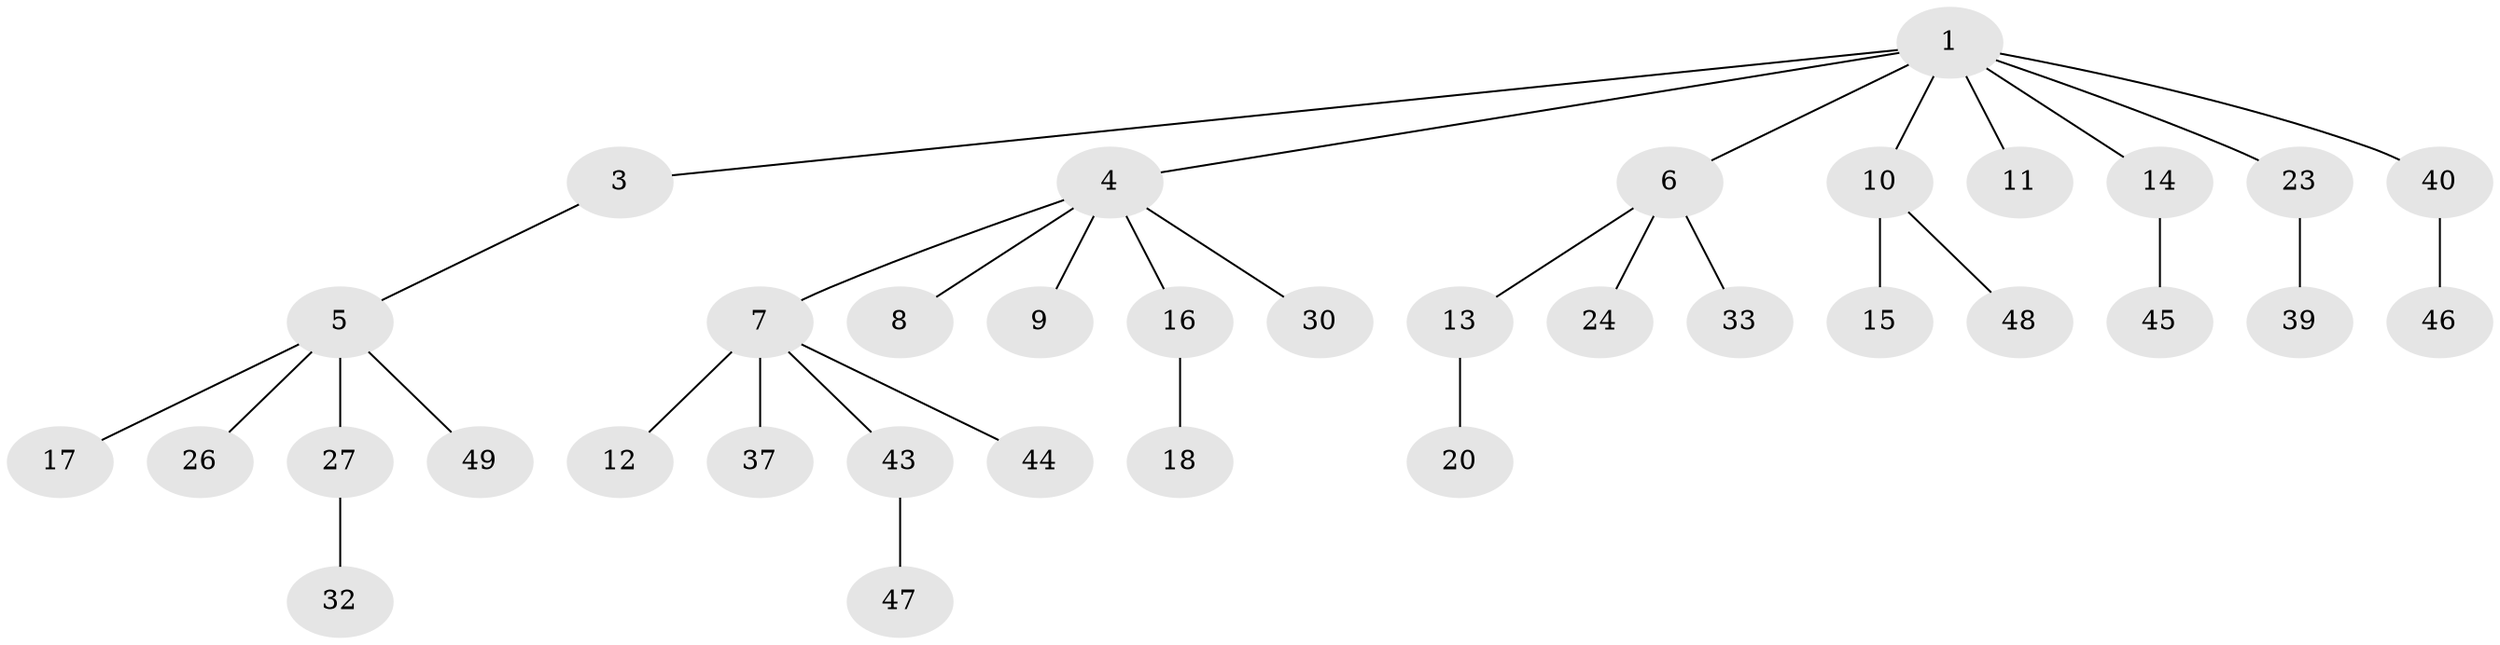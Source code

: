 // original degree distribution, {4: 0.04, 6: 0.06, 2: 0.26, 5: 0.02, 1: 0.52, 3: 0.1}
// Generated by graph-tools (version 1.1) at 2025/19/03/04/25 18:19:26]
// undirected, 35 vertices, 34 edges
graph export_dot {
graph [start="1"]
  node [color=gray90,style=filled];
  1 [super="+2"];
  3;
  4;
  5 [super="+19+25"];
  6;
  7 [super="+21"];
  8;
  9;
  10 [super="+28"];
  11 [super="+31"];
  12;
  13 [super="+29"];
  14 [super="+22"];
  15;
  16;
  17;
  18;
  20;
  23 [super="+35"];
  24;
  26;
  27;
  30;
  32 [super="+41+42"];
  33;
  37;
  39;
  40;
  43;
  44;
  45;
  46;
  47;
  48;
  49;
  1 -- 6;
  1 -- 14;
  1 -- 40;
  1 -- 3;
  1 -- 4;
  1 -- 23;
  1 -- 10;
  1 -- 11;
  3 -- 5;
  4 -- 7;
  4 -- 8;
  4 -- 9;
  4 -- 16;
  4 -- 30;
  5 -- 17;
  5 -- 26;
  5 -- 49;
  5 -- 27;
  6 -- 13;
  6 -- 24;
  6 -- 33;
  7 -- 12;
  7 -- 37;
  7 -- 43;
  7 -- 44;
  10 -- 15;
  10 -- 48;
  13 -- 20;
  14 -- 45;
  16 -- 18;
  23 -- 39;
  27 -- 32;
  40 -- 46;
  43 -- 47;
}
